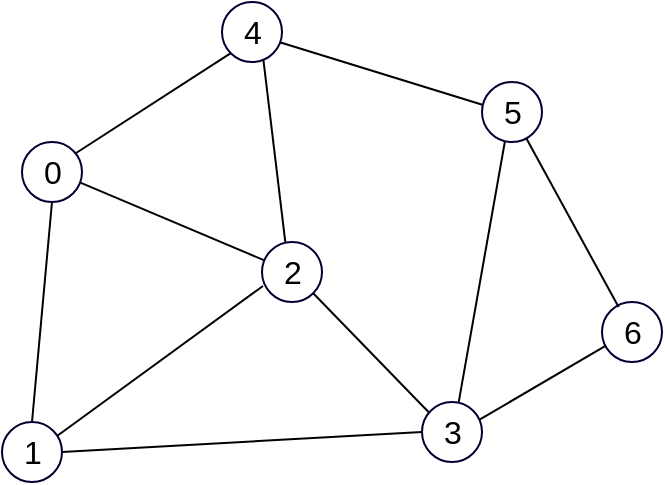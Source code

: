 <mxfile version="13.0.3" type="device"><diagram id="ifqkIsVe-CtIOv__M9x3" name="Page-1"><mxGraphModel dx="450" dy="312" grid="1" gridSize="10" guides="0" tooltips="1" connect="1" arrows="1" fold="1" page="1" pageScale="1" pageWidth="850" pageHeight="1100" math="0" shadow="0"><root><mxCell id="0"/><mxCell id="1" parent="0"/><mxCell id="37lY3SASUmKj6fCCTjV6-23" value="" style="endArrow=none;html=1;fontSize=16;exitX=0.967;exitY=0.289;exitDx=0;exitDy=0;exitPerimeter=0;entryX=0.058;entryY=0.733;entryDx=0;entryDy=0;entryPerimeter=0;" parent="1" source="37lY3SASUmKj6fCCTjV6-15" target="37lY3SASUmKj6fCCTjV6-21" edge="1"><mxGeometry width="50" height="50" relative="1" as="geometry"><mxPoint x="280" y="360" as="sourcePoint"/><mxPoint x="361" y="233" as="targetPoint"/></mxGeometry></mxCell><mxCell id="37lY3SASUmKj6fCCTjV6-24" value="" style="endArrow=none;html=1;fontSize=16;entryX=1;entryY=1;entryDx=0;entryDy=0;exitX=0.116;exitY=0.174;exitDx=0;exitDy=0;exitPerimeter=0;" parent="1" source="37lY3SASUmKj6fCCTjV6-15" target="37lY3SASUmKj6fCCTjV6-9" edge="1"><mxGeometry width="50" height="50" relative="1" as="geometry"><mxPoint x="270" y="260" as="sourcePoint"/><mxPoint x="320" y="190" as="targetPoint"/></mxGeometry></mxCell><mxCell id="37lY3SASUmKj6fCCTjV6-25" value="" style="endArrow=none;html=1;fontSize=16;exitX=1;exitY=0.5;exitDx=0;exitDy=0;entryX=0;entryY=0.5;entryDx=0;entryDy=0;" parent="1" source="37lY3SASUmKj6fCCTjV6-12" target="37lY3SASUmKj6fCCTjV6-15" edge="1"><mxGeometry width="50" height="50" relative="1" as="geometry"><mxPoint x="250" y="230" as="sourcePoint"/><mxPoint x="300" y="180" as="targetPoint"/></mxGeometry></mxCell><mxCell id="37lY3SASUmKj6fCCTjV6-26" value="" style="endArrow=none;html=1;fontSize=16;exitX=0.923;exitY=0.229;exitDx=0;exitDy=0;entryX=0.017;entryY=0.733;entryDx=0;entryDy=0;entryPerimeter=0;exitPerimeter=0;" parent="1" source="37lY3SASUmKj6fCCTjV6-12" target="37lY3SASUmKj6fCCTjV6-9" edge="1"><mxGeometry width="50" height="50" relative="1" as="geometry"><mxPoint x="250" y="230" as="sourcePoint"/><mxPoint x="300" y="180" as="targetPoint"/></mxGeometry></mxCell><mxCell id="37lY3SASUmKj6fCCTjV6-27" value="" style="endArrow=none;html=1;fontSize=16;exitX=0.277;exitY=0.085;exitDx=0;exitDy=0;exitPerimeter=0;entryX=0.738;entryY=0.939;entryDx=0;entryDy=0;entryPerimeter=0;" parent="1" source="37lY3SASUmKj6fCCTjV6-21" target="37lY3SASUmKj6fCCTjV6-18" edge="1"><mxGeometry width="50" height="50" relative="1" as="geometry"><mxPoint x="400" y="220" as="sourcePoint"/><mxPoint x="450" y="170" as="targetPoint"/></mxGeometry></mxCell><mxCell id="37lY3SASUmKj6fCCTjV6-28" value="" style="endArrow=none;html=1;fontSize=16;entryX=0.007;entryY=0.378;entryDx=0;entryDy=0;entryPerimeter=0;exitX=0.977;exitY=0.675;exitDx=0;exitDy=0;exitPerimeter=0;" parent="1" source="37lY3SASUmKj6fCCTjV6-6" target="37lY3SASUmKj6fCCTjV6-18" edge="1"><mxGeometry width="50" height="50" relative="1" as="geometry"><mxPoint x="197" y="82" as="sourcePoint"/><mxPoint x="300" y="110" as="targetPoint"/></mxGeometry></mxCell><mxCell id="37lY3SASUmKj6fCCTjV6-29" value="" style="endArrow=none;html=1;fontSize=16;exitX=0.39;exitY=0.015;exitDx=0;exitDy=0;entryX=0.785;entryY=1.198;entryDx=0;entryDy=0;entryPerimeter=0;exitPerimeter=0;" parent="1" source="37lY3SASUmKj6fCCTjV6-9" target="37lY3SASUmKj6fCCTjV6-7" edge="1"><mxGeometry width="50" height="50" relative="1" as="geometry"><mxPoint x="340" y="120" as="sourcePoint"/><mxPoint x="390" y="70" as="targetPoint"/></mxGeometry></mxCell><mxCell id="37lY3SASUmKj6fCCTjV6-32" value="" style="endArrow=none;html=1;fontSize=16;exitX=0.5;exitY=0;exitDx=0;exitDy=0;entryX=0.5;entryY=1;entryDx=0;entryDy=0;" parent="1" source="37lY3SASUmKj6fCCTjV6-12" target="37lY3SASUmKj6fCCTjV6-1" edge="1"><mxGeometry width="50" height="50" relative="1" as="geometry"><mxPoint x="90" y="230" as="sourcePoint"/><mxPoint x="140" y="180" as="targetPoint"/></mxGeometry></mxCell><mxCell id="37lY3SASUmKj6fCCTjV6-33" value="" style="endArrow=none;html=1;fontSize=16;entryX=0;entryY=1;entryDx=0;entryDy=0;exitX=0.889;exitY=0.192;exitDx=0;exitDy=0;exitPerimeter=0;" parent="1" source="37lY3SASUmKj6fCCTjV6-1" target="37lY3SASUmKj6fCCTjV6-6" edge="1"><mxGeometry width="50" height="50" relative="1" as="geometry"><mxPoint x="120" y="135" as="sourcePoint"/><mxPoint x="140" y="90" as="targetPoint"/></mxGeometry></mxCell><mxCell id="37lY3SASUmKj6fCCTjV6-34" value="" style="endArrow=none;html=1;fontSize=16;exitX=0.973;exitY=0.678;exitDx=0;exitDy=0;exitPerimeter=0;" parent="1" source="37lY3SASUmKj6fCCTjV6-1" target="37lY3SASUmKj6fCCTjV6-9" edge="1"><mxGeometry width="50" height="50" relative="1" as="geometry"><mxPoint x="340" y="120" as="sourcePoint"/><mxPoint x="390" y="70" as="targetPoint"/></mxGeometry></mxCell><mxCell id="37lY3SASUmKj6fCCTjV6-35" value="" style="endArrow=none;html=1;fontSize=16;entryX=0.383;entryY=0.984;entryDx=0;entryDy=0;entryPerimeter=0;exitX=0.611;exitY=0.007;exitDx=0;exitDy=0;exitPerimeter=0;" parent="1" source="37lY3SASUmKj6fCCTjV6-15" target="37lY3SASUmKj6fCCTjV6-18" edge="1"><mxGeometry width="50" height="50" relative="1" as="geometry"><mxPoint x="290" y="250" as="sourcePoint"/><mxPoint x="390" y="70" as="targetPoint"/></mxGeometry></mxCell><mxCell id="rVfp1UbmVsr9Rki6wTpk-3" value="" style="group" vertex="1" connectable="0" parent="1"><mxGeometry x="70" y="130" width="30" height="30" as="geometry"/></mxCell><mxCell id="37lY3SASUmKj6fCCTjV6-1" value="" style="ellipse;whiteSpace=wrap;html=1;aspect=fixed;fillColor=none;strokeColor=#000033;" parent="rVfp1UbmVsr9Rki6wTpk-3" vertex="1"><mxGeometry width="30" height="30" as="geometry"/></mxCell><mxCell id="37lY3SASUmKj6fCCTjV6-2" value="0" style="text;html=1;resizable=0;autosize=1;align=center;verticalAlign=middle;points=[];fillColor=none;strokeColor=none;rounded=0;fontSize=16;" parent="rVfp1UbmVsr9Rki6wTpk-3" vertex="1"><mxGeometry x="5" y="5" width="20" height="20" as="geometry"/></mxCell><mxCell id="rVfp1UbmVsr9Rki6wTpk-4" value="" style="group" vertex="1" connectable="0" parent="1"><mxGeometry x="170" y="60" width="30" height="30" as="geometry"/></mxCell><mxCell id="37lY3SASUmKj6fCCTjV6-6" value="" style="ellipse;whiteSpace=wrap;html=1;aspect=fixed;fillColor=none;strokeColor=#000033;" parent="rVfp1UbmVsr9Rki6wTpk-4" vertex="1"><mxGeometry width="30" height="30" as="geometry"/></mxCell><mxCell id="37lY3SASUmKj6fCCTjV6-7" value="4" style="text;html=1;resizable=0;autosize=1;align=center;verticalAlign=middle;points=[];fillColor=none;strokeColor=none;rounded=0;fontSize=16;" parent="rVfp1UbmVsr9Rki6wTpk-4" vertex="1"><mxGeometry x="5" y="5" width="20" height="20" as="geometry"/></mxCell><mxCell id="rVfp1UbmVsr9Rki6wTpk-5" value="" style="group" vertex="1" connectable="0" parent="1"><mxGeometry x="300" y="100" width="30" height="30" as="geometry"/></mxCell><mxCell id="37lY3SASUmKj6fCCTjV6-18" value="" style="ellipse;whiteSpace=wrap;html=1;aspect=fixed;fillColor=none;strokeColor=#000033;" parent="rVfp1UbmVsr9Rki6wTpk-5" vertex="1"><mxGeometry width="30" height="30" as="geometry"/></mxCell><mxCell id="37lY3SASUmKj6fCCTjV6-19" value="5" style="text;html=1;resizable=0;autosize=1;align=center;verticalAlign=middle;points=[];fillColor=none;strokeColor=none;rounded=0;fontSize=16;" parent="rVfp1UbmVsr9Rki6wTpk-5" vertex="1"><mxGeometry x="5" y="5" width="20" height="20" as="geometry"/></mxCell><mxCell id="rVfp1UbmVsr9Rki6wTpk-6" value="" style="group" vertex="1" connectable="0" parent="1"><mxGeometry x="190" y="180" width="30" height="30" as="geometry"/></mxCell><mxCell id="37lY3SASUmKj6fCCTjV6-9" value="" style="ellipse;whiteSpace=wrap;html=1;aspect=fixed;fillColor=none;strokeColor=#000033;" parent="rVfp1UbmVsr9Rki6wTpk-6" vertex="1"><mxGeometry width="30" height="30" as="geometry"/></mxCell><mxCell id="37lY3SASUmKj6fCCTjV6-10" value="2" style="text;html=1;resizable=0;autosize=1;align=center;verticalAlign=middle;points=[];fillColor=none;strokeColor=none;rounded=0;fontSize=16;" parent="rVfp1UbmVsr9Rki6wTpk-6" vertex="1"><mxGeometry x="5" y="5" width="20" height="20" as="geometry"/></mxCell><mxCell id="rVfp1UbmVsr9Rki6wTpk-7" value="" style="group" vertex="1" connectable="0" parent="1"><mxGeometry x="360" y="210" width="30" height="30" as="geometry"/></mxCell><mxCell id="37lY3SASUmKj6fCCTjV6-21" value="" style="ellipse;whiteSpace=wrap;html=1;aspect=fixed;fillColor=none;strokeColor=#000033;" parent="rVfp1UbmVsr9Rki6wTpk-7" vertex="1"><mxGeometry width="30" height="30" as="geometry"/></mxCell><mxCell id="37lY3SASUmKj6fCCTjV6-22" value="6" style="text;html=1;resizable=0;autosize=1;align=center;verticalAlign=middle;points=[];fillColor=none;strokeColor=none;rounded=0;fontSize=16;" parent="rVfp1UbmVsr9Rki6wTpk-7" vertex="1"><mxGeometry x="5" y="5" width="20" height="20" as="geometry"/></mxCell><mxCell id="rVfp1UbmVsr9Rki6wTpk-8" value="" style="group" vertex="1" connectable="0" parent="1"><mxGeometry x="270" y="260" width="30" height="30" as="geometry"/></mxCell><mxCell id="37lY3SASUmKj6fCCTjV6-15" value="" style="ellipse;whiteSpace=wrap;html=1;aspect=fixed;fillColor=none;strokeColor=#000033;" parent="rVfp1UbmVsr9Rki6wTpk-8" vertex="1"><mxGeometry width="30" height="30" as="geometry"/></mxCell><mxCell id="37lY3SASUmKj6fCCTjV6-16" value="3" style="text;html=1;resizable=0;autosize=1;align=center;verticalAlign=middle;points=[];fillColor=none;strokeColor=none;rounded=0;fontSize=16;" parent="rVfp1UbmVsr9Rki6wTpk-8" vertex="1"><mxGeometry x="5" y="5" width="20" height="20" as="geometry"/></mxCell><mxCell id="rVfp1UbmVsr9Rki6wTpk-9" value="" style="group" vertex="1" connectable="0" parent="1"><mxGeometry x="60" y="270" width="30" height="30" as="geometry"/></mxCell><mxCell id="37lY3SASUmKj6fCCTjV6-12" value="" style="ellipse;whiteSpace=wrap;html=1;aspect=fixed;fillColor=none;strokeColor=#000033;" parent="rVfp1UbmVsr9Rki6wTpk-9" vertex="1"><mxGeometry width="30" height="30" as="geometry"/></mxCell><mxCell id="37lY3SASUmKj6fCCTjV6-13" value="1" style="text;html=1;resizable=0;autosize=1;align=center;verticalAlign=middle;points=[];fillColor=none;strokeColor=none;rounded=0;fontSize=16;" parent="rVfp1UbmVsr9Rki6wTpk-9" vertex="1"><mxGeometry x="5" y="5" width="20" height="20" as="geometry"/></mxCell></root></mxGraphModel></diagram></mxfile>